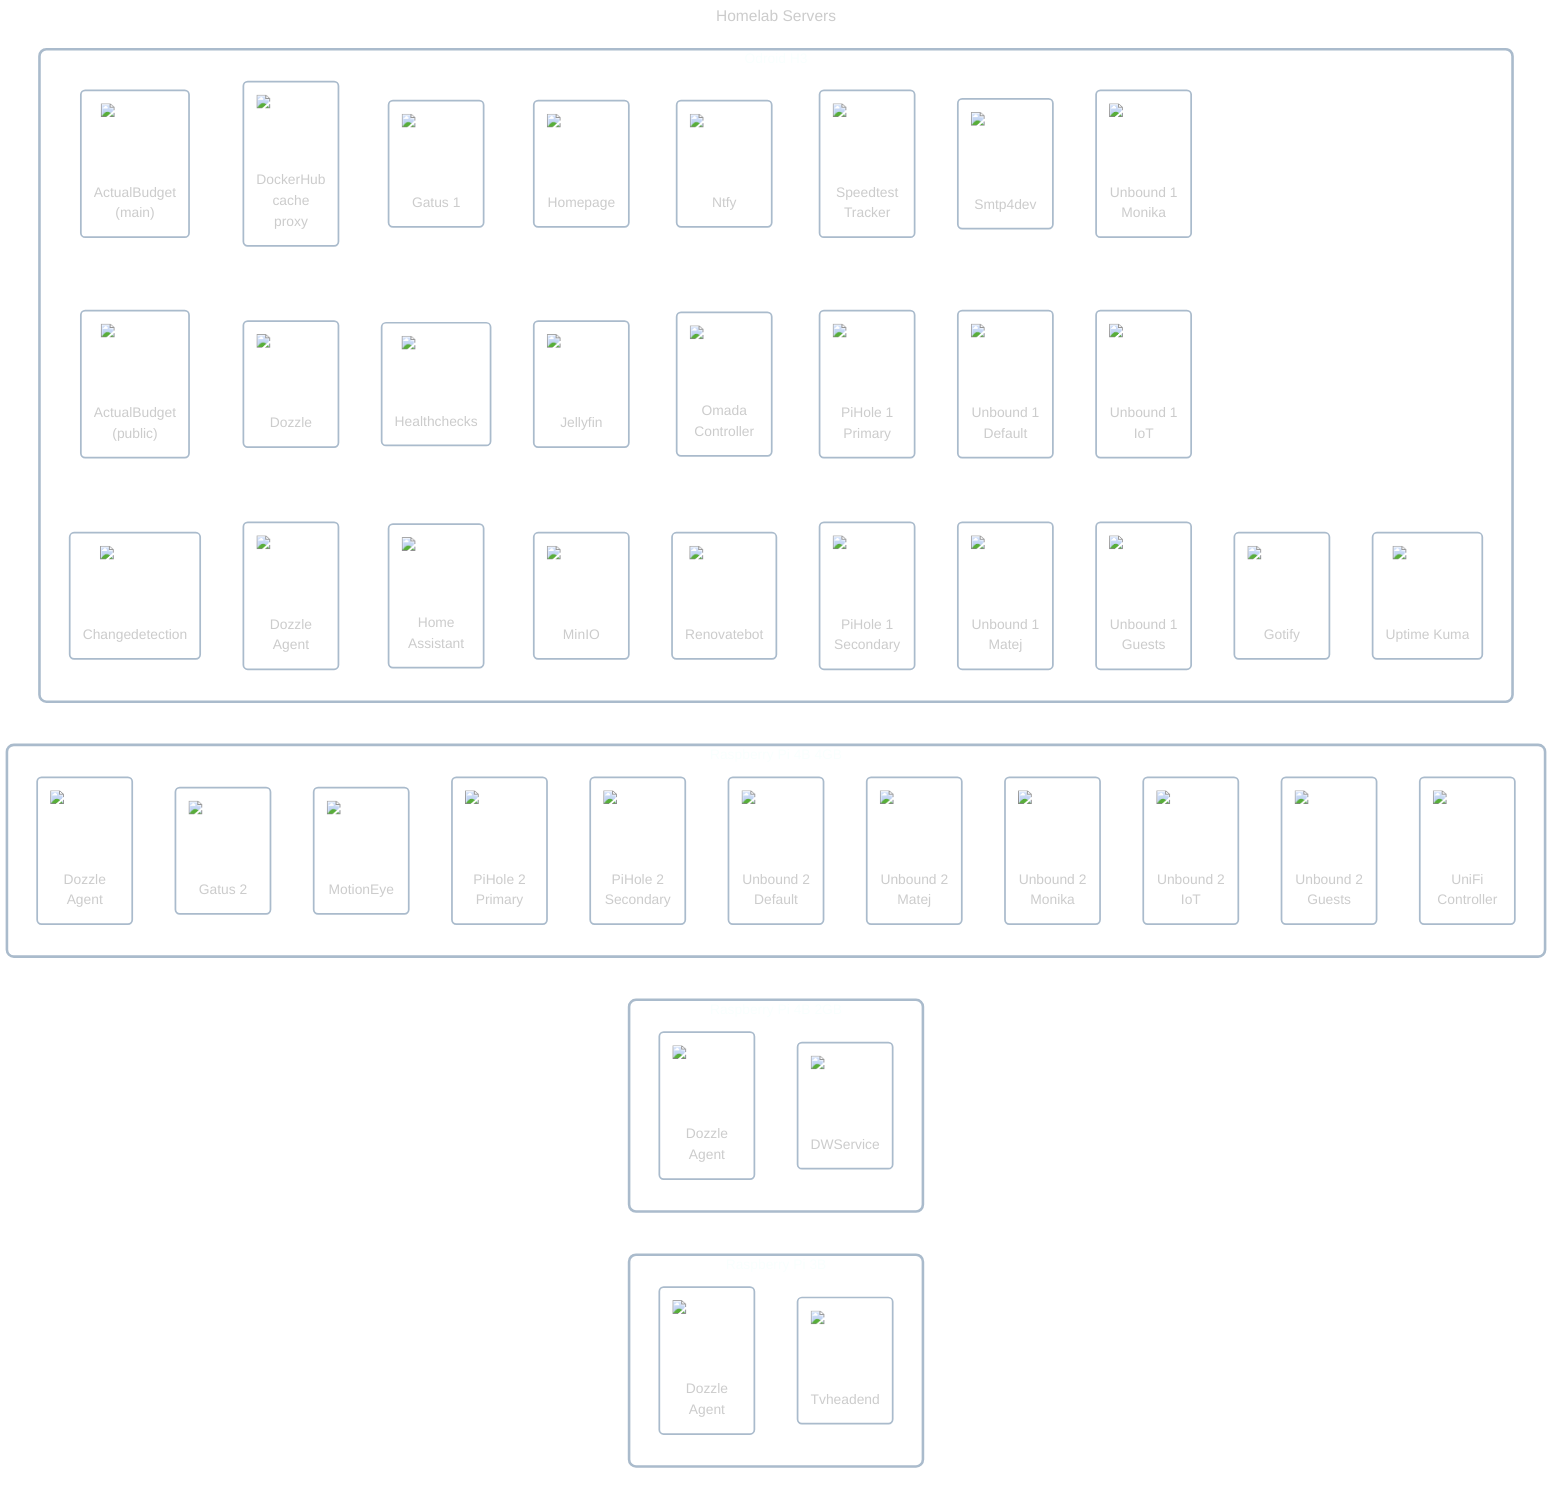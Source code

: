 ---
title: Homelab Servers
config:
    theme: dark
---

flowchart LR
    classDef cluster fill:#ffffff00,stroke:#aabbccff,stroke-width:3px,rx:8px,ry:8px;
    classDef node fill:#ffffff00,stroke:#aabbccff,stroke-width:2px,rx:5px,ry:5px;
    classDef no_border stroke:#ffffff00,stroke-width:0px;

    subgraph raspberry_pi_3b["Raspberry Pi 3B"]
        dozzle_agent_1("<div style='position:relative;width:80px;height:80px;margin:0 auto;margin-bottom:0.75em'><img src='../../../../icons/dozzle.png' style='min-width:80px;max-width:80px' /></div>Dozzle<br/>Agent")
        tvheadend("<div style='position:relative;width:80px;height:80px;margin:0 auto;margin-bottom:0.75em'><img src='../../../../icons/tvheadend.png' style='min-width:80px;max-width:80px' /></div>Tvheadend")

        %% hidden_raspberry_pi_3b(" ")
        %% class hidden_raspberry_pi_3b no_border
    end

    subgraph raspberry_pi_4b_2g["Raspberry Pi 4B 2GB"]
        dozzle_agent_2("<div style='position:relative;width:80px;height:80px;margin:0 auto;margin-bottom:0.75em'><img src='../../../../icons/dozzle.png' style='min-width:80px;max-width:80px' /></div>Dozzle<br/>Agent")
        dwservice("<div style='position:relative;width:80px;height:80px;margin:0 auto;margin-bottom:0.75em'><img src='../../../../icons/dwservice.png' style='min-width:80px;max-width:80px' /></div>DWService")

        %% hidden_raspberry_pi_4b_2g(" ")
        %% class hidden_raspberry_pi_4b_2g no_border
    end

    subgraph raspberry_pi_4b_4g["Raspberry Pi 4B 4GB"]
        dozzle_agent_3("<div style='position:relative;width:80px;height:80px;margin:0 auto;margin-bottom:0.75em'><img src='../../../../icons/dozzle.png' style='min-width:80px;max-width:80px' /></div>Dozzle<br/>Agent")
        gatus_2("<div style='position:relative;width:80px;height:80px;margin:0 auto;margin-bottom:0.75em'><img src='../../../../icons/gatus.png' style='min-width:80px;max-width:80px' /></div>Gatus 2")
        motioneye("<div style='position:relative;width:80px;height:80px;margin:0 auto;margin-bottom:0.75em'><img src='../../../../icons/motioneye.png' style='min-width:80px;max-width:80px' /></div>MotionEye")
        pihole_2_primary("<div style='position:relative;width:80px;height:80px;margin:0 auto;margin-bottom:0.75em'><img src='../../../../icons/pihole.png' style='min-width:80px;max-width:80px' /></div>PiHole 2<br/>Primary")
        pihole_2_secondary("<div style='position:relative;width:80px;height:80px;margin:0 auto;margin-bottom:0.75em'><img src='../../../../icons/pihole.png' style='min-width:80px;max-width:80px' /></div>PiHole 2<br/>Secondary")
        unbound_2_default("<div style='position:relative;width:80px;height:80px;margin:0 auto;margin-bottom:0.75em'><img src='../../../../icons/unbound.png' style='min-width:80px;max-width:80px' /></div>Unbound 2<br/>Default")
        unbound_2_matej("<div style='position:relative;width:80px;height:80px;margin:0 auto;margin-bottom:0.75em'><img src='../../../../icons/unbound.png' style='min-width:80px;max-width:80px' /></div>Unbound 2<br/>Matej")
        unbound_2_monika("<div style='position:relative;width:80px;height:80px;margin:0 auto;margin-bottom:0.75em'><img src='../../../../icons/unbound.png' style='min-width:80px;max-width:80px' /></div>Unbound 2<br/>Monika")
        unbound_2_iot("<div style='position:relative;width:80px;height:80px;margin:0 auto;margin-bottom:0.75em'><img src='../../../../icons/unbound.png' style='min-width:80px;max-width:80px' /></div>Unbound 2<br/>IoT")
        unbound_2_guests("<div style='position:relative;width:80px;height:80px;margin:0 auto;margin-bottom:0.75em'><img src='../../../../icons/unbound.png' style='min-width:80px;max-width:80px' /></div>Unbound 2<br/>Guests")
        unifi_controller("<div style='position:relative;width:80px;height:80px;margin:0 auto;margin-bottom:0.75em'><img src='../../../../icons/unifi.png' style='min-width:80px;max-width:80px' /></div>UniFi<br/>Controller")

        %% hidden_raspberry_pi_4b_4g(" ")
        %% class hidden_raspberry_pi_4b_4g no_border
    end

    subgraph odroid_h3["Odroid H3"]
        actualbudget_main("<div style='position:relative;width:80px;height:80px;margin:0 auto;margin-bottom:0.75em'><img src='../../../../icons/actualbudget.png' style='min-width:80px;max-width:80px' /></div>ActualBudget<br/>(main)")
        actualbudget_public("<div style='position:relative;width:80px;height:80px;margin:0 auto;margin-bottom:0.75em'><img src='../../../../icons/actualbudget.png' style='min-width:80px;max-width:80px' /></div>ActualBudget<br/>(public)")
        changedetection("<div style='position:relative;width:80px;height:80px;margin:0 auto;margin-bottom:0.75em'><img src='../../../../icons/changedetection.png' style='min-width:80px;max-width:80px' /></div>Changedetection")
        dockerhub_proxy("<div style='position:relative;width:80px;height:80px;margin:0 auto;margin-bottom:0.5em'><img src='../../../../icons/docker.png' style='min-width:80px;max-width:80px' /></div>DockerHub<br/>cache<br/>proxy")
        dozzle_agent_4("<div style='position:relative;width:80px;height:80px;margin:0 auto;margin-bottom:0.75em'><img src='../../../../icons/dozzle.png' style='min-width:80px;max-width:80px' /></div>Dozzle<br/>Agent")
        dozzle("<div style='position:relative;width:80px;height:80px;margin:0 auto;margin-bottom:0.75em'><img src='../../../../icons/dozzle.png' style='min-width:80px;max-width:80px' /></div>Dozzle")
        gatus_1("<div style='position:relative;width:80px;height:80px;margin:0 auto;margin-bottom:0.75em'><img src='../../../../icons/gatus.png' style='min-width:80px;max-width:80px' /></div>Gatus 1")
        gotify("<div style='position:relative;width:80px;height:80px;margin:0 auto;margin-bottom:0.75em'><img src='../../../../icons/gotify.png' style='min-width:80px;max-width:80px' /></div>Gotify")
        healthchecks("<div style='position:relative;width:80px;height:80px;margin:0 auto;margin-bottom:0.5em'><img src='../../../../icons/healthchecks.png' style='min-width:80px;max-width:80px' /></div>Healthchecks")
        home_assistant("<div style='position:relative;width:80px;height:80px;margin:0 auto;margin-bottom:0.5em'><img src='../../../../icons/home-assistant.png' style='min-width:80px;max-width:80px' /></div>Home<br/>Assistant")
        homepage("<div style='position:relative;width:80px;height:80px;margin:0 auto;margin-bottom:0.75em'><img src='../../../../icons/homepage.png' style='min-width:80px;max-width:80px' /></div>Homepage")
        jellyfin("<div style='position:relative;width:80px;height:80px;margin:0 auto;margin-bottom:0.75em'><img src='../../../../icons/jellyfin.png' style='min-width:80px;max-width:80px' /></div>Jellyfin")
        minio("<div style='position:relative;width:80px;height:80px;margin:0 auto;margin-bottom:0.75em'><img src='../../../../icons/minio.png' style='min-width:80px;max-width:80px' /></div>MinIO")
        ntfy("<div style='position:relative;width:80px;height:80px;margin:0 auto;margin-bottom:0.75em'><img src='../../../../icons/ntfy.png' style='min-width:80px;max-width:80px' /></div>Ntfy")
        omada_controller("<div style='position:relative;width:80px;height:80px;margin:0 auto;margin-bottom:0.5em'><img src='../../../../icons/tp-link-omada.png' style='min-width:80px;max-width:80px' /></div>Omada<br/>Controller")
        pihole_1_primary("<div style='position:relative;width:80px;height:80px;margin:0 auto;margin-bottom:0.75em'><img src='../../../../icons/pihole.png' style='min-width:80px;max-width:80px' /></div>PiHole 1<br/>Primary")
        pihole_1_secondary("<div style='position:relative;width:80px;height:80px;margin:0 auto;margin-bottom:0.75em'><img src='../../../../icons/pihole.png' style='min-width:80px;max-width:80px' /></div>PiHole 1<br/>Secondary")
        renovatebot("<div style='position:relative;width:80px;height:80px;margin:0 auto;margin-bottom:0.75em'><img src='../../../../icons/renovatebot.png' style='min-width:80px;max-width:80px' /></div>Renovatebot")
        smtp4dev("<div style='position:relative;width:80px;height:80px;margin:0 auto;margin-bottom:1em'><img src='../../../../icons/smtp4dev.png' style='min-width:80px;max-width:80px' /></div>Smtp4dev")
        speedtest_tracker("<div style='position:relative;width:80px;height:80px;margin:0 auto;margin-bottom:0.75em'><img src='../../../../icons/speedtest-tracker.png' style='min-width:80px;max-width:80px' /></div>Speedtest<br/>Tracker")
        unbound_1_default("<div style='position:relative;width:80px;height:80px;margin:0 auto;margin-bottom:0.75em'><img src='../../../../icons/unbound.png' style='min-width:80px;max-width:80px' /></div>Unbound 1<br/>Default")
        unbound_1_matej("<div style='position:relative;width:80px;height:80px;margin:0 auto;margin-bottom:0.75em'><img src='../../../../icons/unbound.png' style='min-width:80px;max-width:80px' /></div>Unbound 1<br/>Matej")
        unbound_1_monika("<div style='position:relative;width:80px;height:80px;margin:0 auto;margin-bottom:0.75em'><img src='../../../../icons/unbound.png' style='min-width:80px;max-width:80px' /></div>Unbound 1<br/>Monika")
        unbound_1_iot("<div style='position:relative;width:80px;height:80px;margin:0 auto;margin-bottom:0.75em'><img src='../../../../icons/unbound.png' style='min-width:80px;max-width:80px' /></div>Unbound 1<br/>IoT")
        unbound_1_guests("<div style='position:relative;width:80px;height:80px;margin:0 auto;margin-bottom:0.75em'><img src='../../../../icons/unbound.png' style='min-width:80px;max-width:80px' /></div>Unbound 1<br/>Guests")
        uptime_kuma("<div style='position:relative;width:80px;height:80px;margin:0 auto;margin-bottom:0.75em'><img src='../../../../icons/uptime-kuma.png' style='min-width:80px;max-width:80px' /></div>Uptime Kuma")

        %% hidden_odroid_h3(" ")
        %% class hidden_odroid_h3 no_border

        actualbudget_main ~~~ actualbudget_public ~~~ changedetection
        dockerhub_proxy ~~~ dozzle ~~~ dozzle_agent_4
        gatus_1 ~~~ healthchecks ~~~ home_assistant
        homepage ~~~ jellyfin ~~~ minio
        ntfy ~~~ omada_controller ~~~ renovatebot
        speedtest_tracker ~~~ pihole_1_primary ~~~ pihole_1_secondary
        smtp4dev ~~~ unbound_1_default ~~~ unbound_1_matej
        unbound_1_monika ~~~ unbound_1_iot ~~~ unbound_1_guests
    end

    odroid_h3
    raspberry_pi_3b
    raspberry_pi_4b_2g
    raspberry_pi_4b_4g

    %% Note: Enable in future:
    %% samba("<div style='position:relative;width:80px;height:80px;margin:0 auto;margin-bottom:1em'><img src='../../../../icons/filebrowser.png' style='min-width:80px;max-width:80px' /></div>SMB")